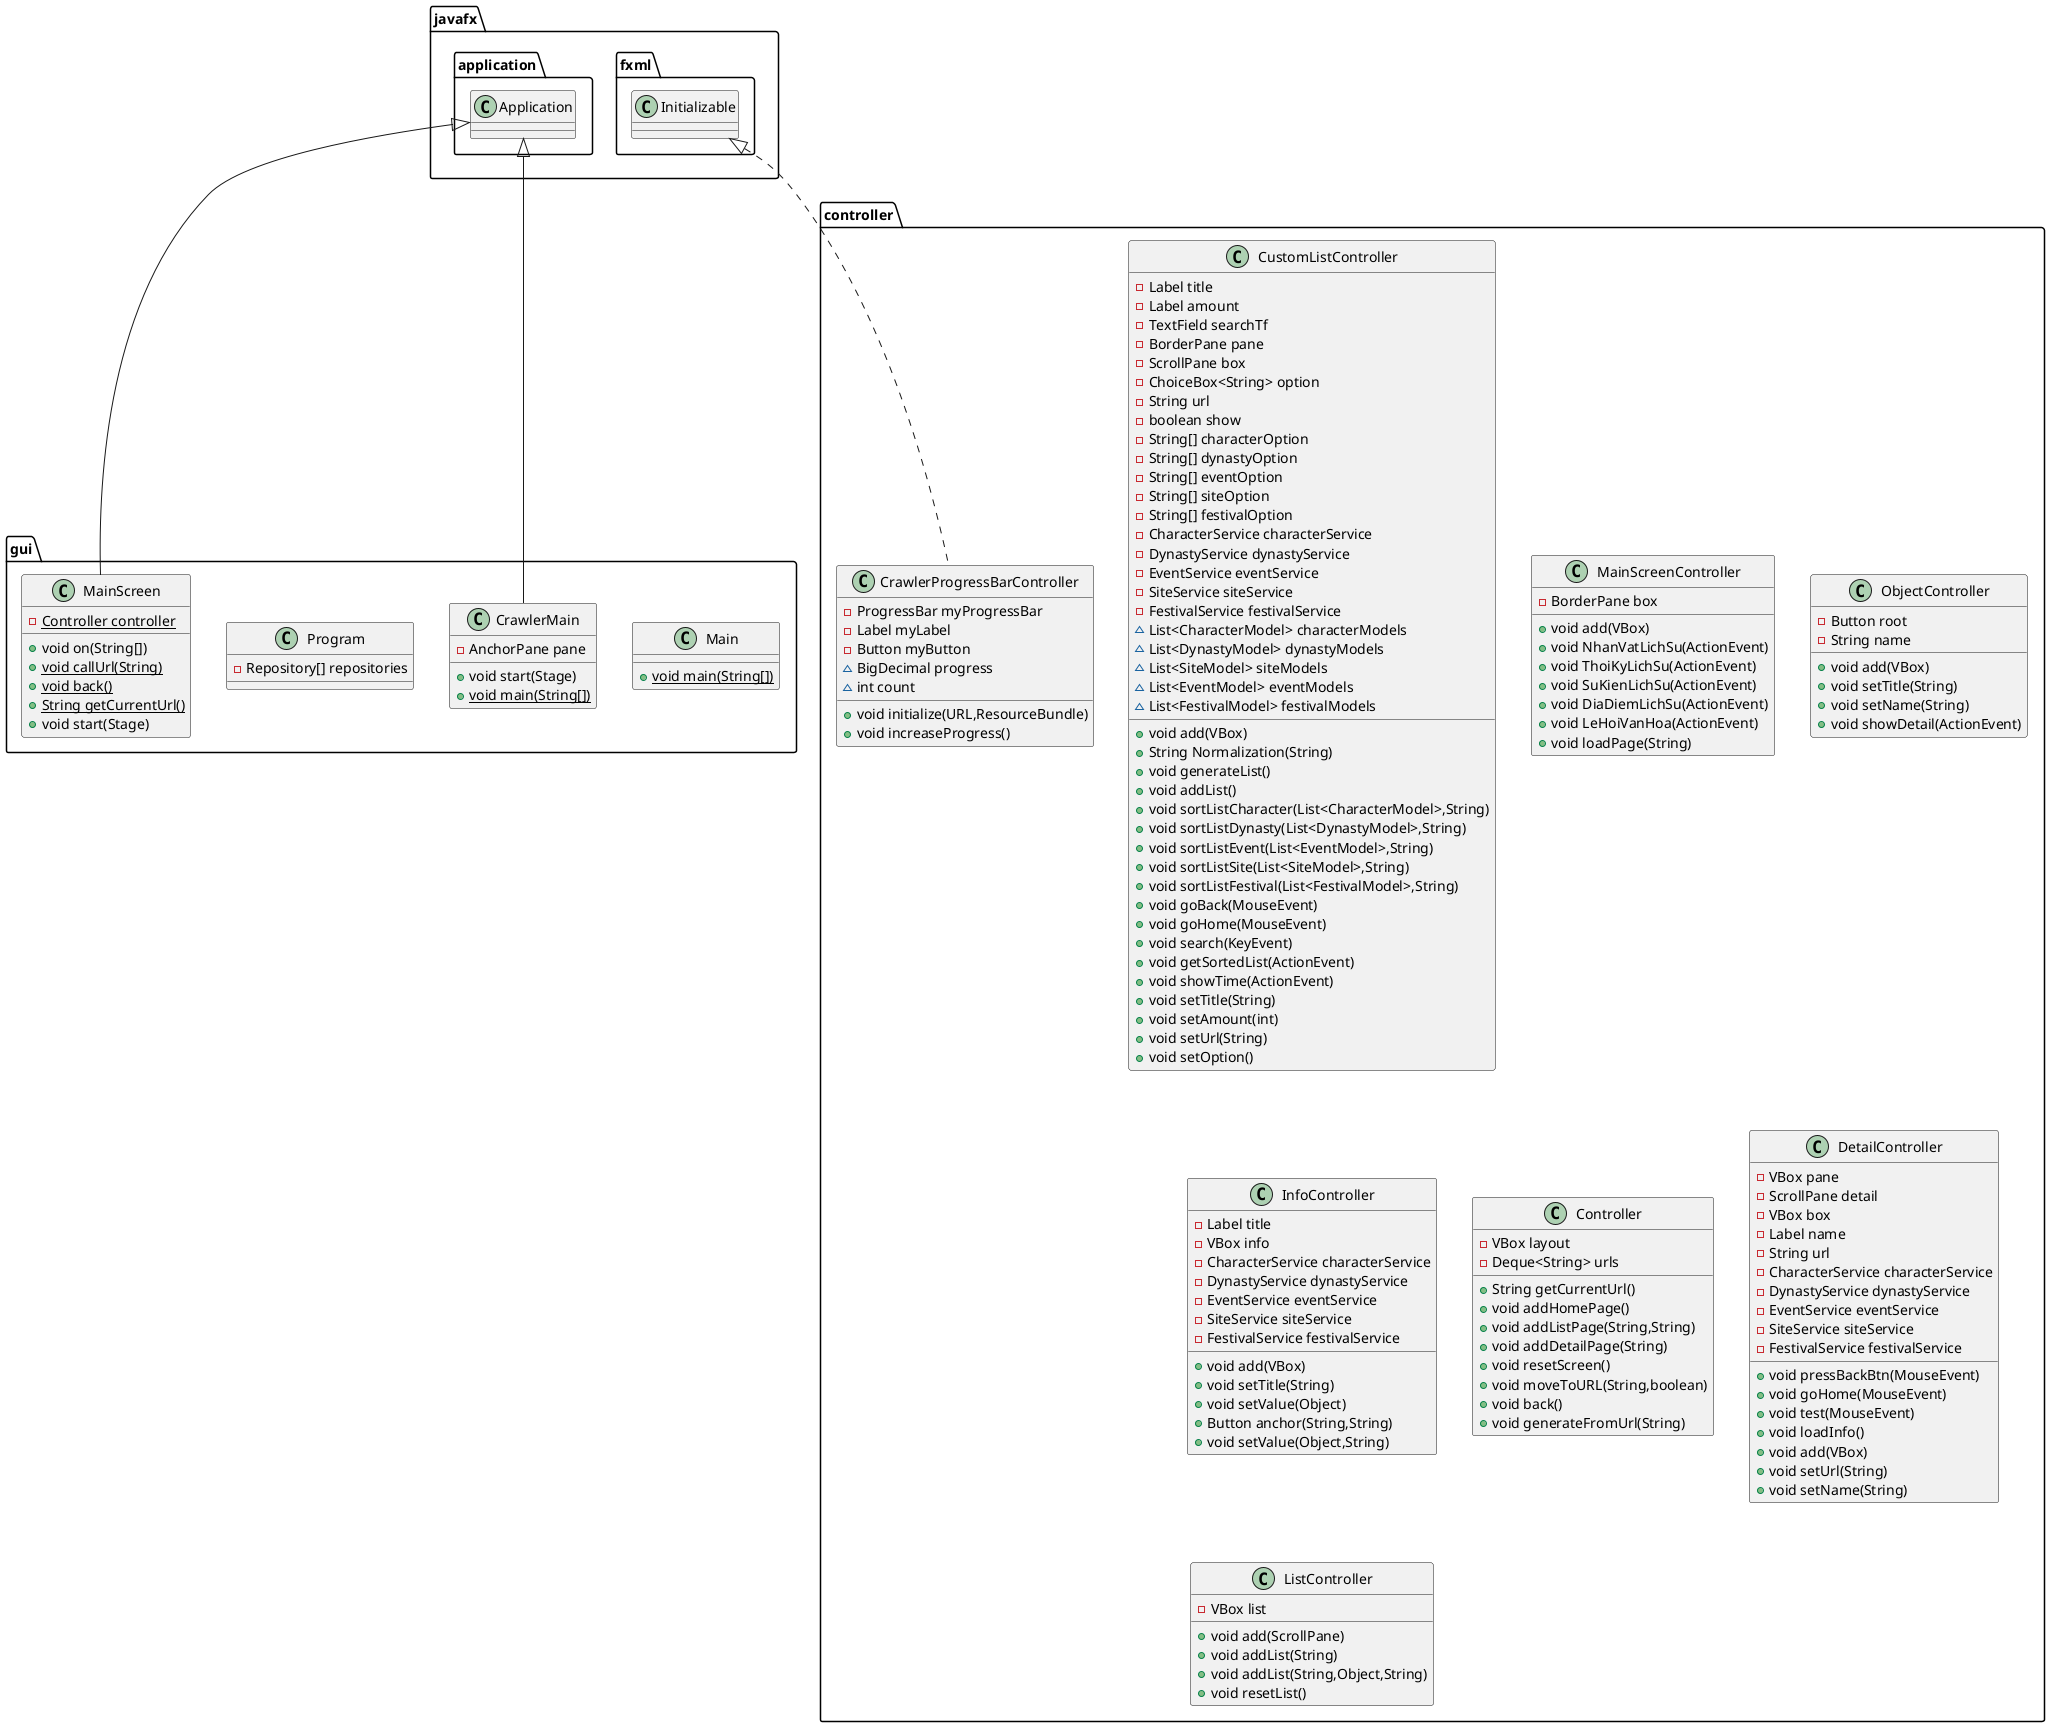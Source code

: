 @startuml
class controller.CustomListController {
- Label title
- Label amount
- TextField searchTf
- BorderPane pane
- ScrollPane box
- ChoiceBox<String> option
- String url
- boolean show
- String[] characterOption
- String[] dynastyOption
- String[] eventOption
- String[] siteOption
- String[] festivalOption
- CharacterService characterService
- DynastyService dynastyService
- EventService eventService
- SiteService siteService
- FestivalService festivalService
~ List<CharacterModel> characterModels
~ List<DynastyModel> dynastyModels
~ List<SiteModel> siteModels
~ List<EventModel> eventModels
~ List<FestivalModel> festivalModels
+ void add(VBox)
+ String Normalization(String)
+ void generateList()
+ void addList()
+ void sortListCharacter(List<CharacterModel>,String)
+ void sortListDynasty(List<DynastyModel>,String)
+ void sortListEvent(List<EventModel>,String)
+ void sortListSite(List<SiteModel>,String)
+ void sortListFestival(List<FestivalModel>,String)
+ void goBack(MouseEvent)
+ void goHome(MouseEvent)
+ void search(KeyEvent)
+ void getSortedList(ActionEvent)
+ void showTime(ActionEvent)
+ void setTitle(String)
+ void setAmount(int)
+ void setUrl(String)
+ void setOption()
}
class gui.Main {
+ {static} void main(String[])
}
class controller.MainScreenController {
- BorderPane box
+ void add(VBox)
+ void NhanVatLichSu(ActionEvent)
+ void ThoiKyLichSu(ActionEvent)
+ void SuKienLichSu(ActionEvent)
+ void DiaDiemLichSu(ActionEvent)
+ void LeHoiVanHoa(ActionEvent)
+ void loadPage(String)
}
class controller.ObjectController {
- Button root
- String name
+ void add(VBox)
+ void setTitle(String)
+ void setName(String)
+ void showDetail(ActionEvent)
}
class gui.CrawlerMain {
- AnchorPane pane
+ void start(Stage)
+ {static} void main(String[])
}
class gui.Program {
- Repository[] repositories
}
class controller.InfoController {
- Label title
- VBox info
- CharacterService characterService
- DynastyService dynastyService
- EventService eventService
- SiteService siteService
- FestivalService festivalService
+ void add(VBox)
+ void setTitle(String)
+ void setValue(Object)
+ Button anchor(String,String)
+ void setValue(Object,String)
}
class controller.Controller {
- VBox layout
- Deque<String> urls
+ String getCurrentUrl()
+ void addHomePage()
+ void addListPage(String,String)
+ void addDetailPage(String)
+ void resetScreen()
+ void moveToURL(String,boolean)
+ void back()
+ void generateFromUrl(String)
}
class controller.DetailController {
- VBox pane
- ScrollPane detail
- VBox box
- Label name
- String url
- CharacterService characterService
- DynastyService dynastyService
- EventService eventService
- SiteService siteService
- FestivalService festivalService
+ void pressBackBtn(MouseEvent)
+ void goHome(MouseEvent)
+ void test(MouseEvent)
+ void loadInfo()
+ void add(VBox)
+ void setUrl(String)
+ void setName(String)
}
class controller.ListController {
- VBox list
+ void add(ScrollPane)
+ void addList(String)
+ void addList(String,Object,String)
+ void resetList()
}
class controller.CrawlerProgressBarController {
- ProgressBar myProgressBar
- Label myLabel
- Button myButton
~ BigDecimal progress
~ int count
+ void initialize(URL,ResourceBundle)
+ void increaseProgress()
}
class gui.MainScreen {
- {static} Controller controller
+ void on(String[])
+ {static} void callUrl(String)
+ {static} void back()
+ {static} String getCurrentUrl()
+ void start(Stage)
}


javafx.application.Application <|-- gui.CrawlerMain
javafx.fxml.Initializable <|.. controller.CrawlerProgressBarController
javafx.application.Application <|-- gui.MainScreen
@enduml